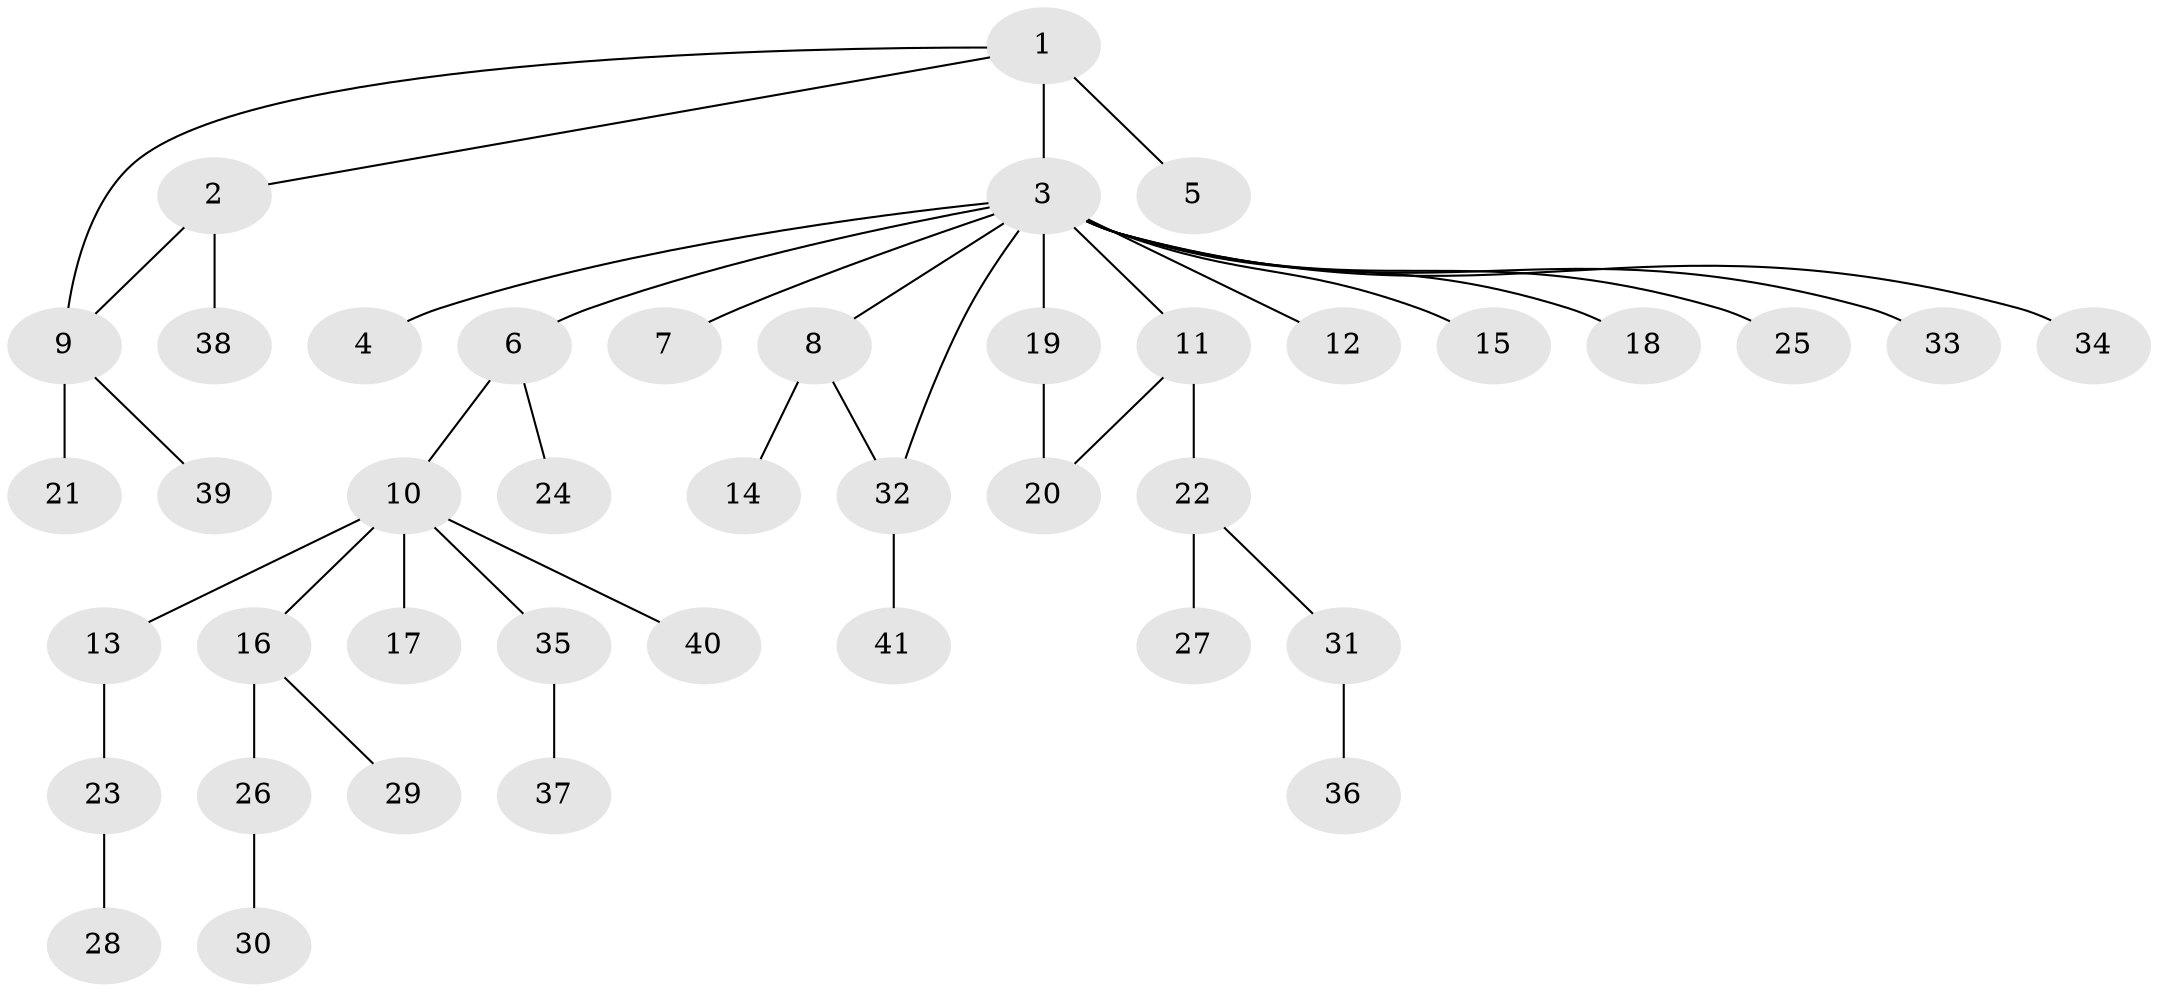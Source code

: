 // original degree distribution, {6: 0.02531645569620253, 4: 0.08860759493670886, 15: 0.012658227848101266, 1: 0.6835443037974683, 5: 0.02531645569620253, 7: 0.012658227848101266, 3: 0.05063291139240506, 2: 0.08860759493670886, 12: 0.012658227848101266}
// Generated by graph-tools (version 1.1) at 2025/50/03/04/25 22:50:28]
// undirected, 41 vertices, 43 edges
graph export_dot {
  node [color=gray90,style=filled];
  1;
  2;
  3;
  4;
  5;
  6;
  7;
  8;
  9;
  10;
  11;
  12;
  13;
  14;
  15;
  16;
  17;
  18;
  19;
  20;
  21;
  22;
  23;
  24;
  25;
  26;
  27;
  28;
  29;
  30;
  31;
  32;
  33;
  34;
  35;
  36;
  37;
  38;
  39;
  40;
  41;
  1 -- 2 [weight=1.0];
  1 -- 3 [weight=1.0];
  1 -- 5 [weight=2.0];
  1 -- 9 [weight=1.0];
  2 -- 9 [weight=1.0];
  2 -- 38 [weight=1.0];
  3 -- 4 [weight=1.0];
  3 -- 6 [weight=1.0];
  3 -- 7 [weight=1.0];
  3 -- 8 [weight=1.0];
  3 -- 11 [weight=1.0];
  3 -- 12 [weight=1.0];
  3 -- 15 [weight=1.0];
  3 -- 18 [weight=1.0];
  3 -- 19 [weight=1.0];
  3 -- 25 [weight=1.0];
  3 -- 32 [weight=1.0];
  3 -- 33 [weight=1.0];
  3 -- 34 [weight=1.0];
  6 -- 10 [weight=1.0];
  6 -- 24 [weight=1.0];
  8 -- 14 [weight=3.0];
  8 -- 32 [weight=1.0];
  9 -- 21 [weight=3.0];
  9 -- 39 [weight=1.0];
  10 -- 13 [weight=1.0];
  10 -- 16 [weight=1.0];
  10 -- 17 [weight=1.0];
  10 -- 35 [weight=1.0];
  10 -- 40 [weight=1.0];
  11 -- 20 [weight=1.0];
  11 -- 22 [weight=1.0];
  13 -- 23 [weight=1.0];
  16 -- 26 [weight=1.0];
  16 -- 29 [weight=1.0];
  19 -- 20 [weight=10.0];
  22 -- 27 [weight=2.0];
  22 -- 31 [weight=1.0];
  23 -- 28 [weight=1.0];
  26 -- 30 [weight=2.0];
  31 -- 36 [weight=1.0];
  32 -- 41 [weight=1.0];
  35 -- 37 [weight=1.0];
}
